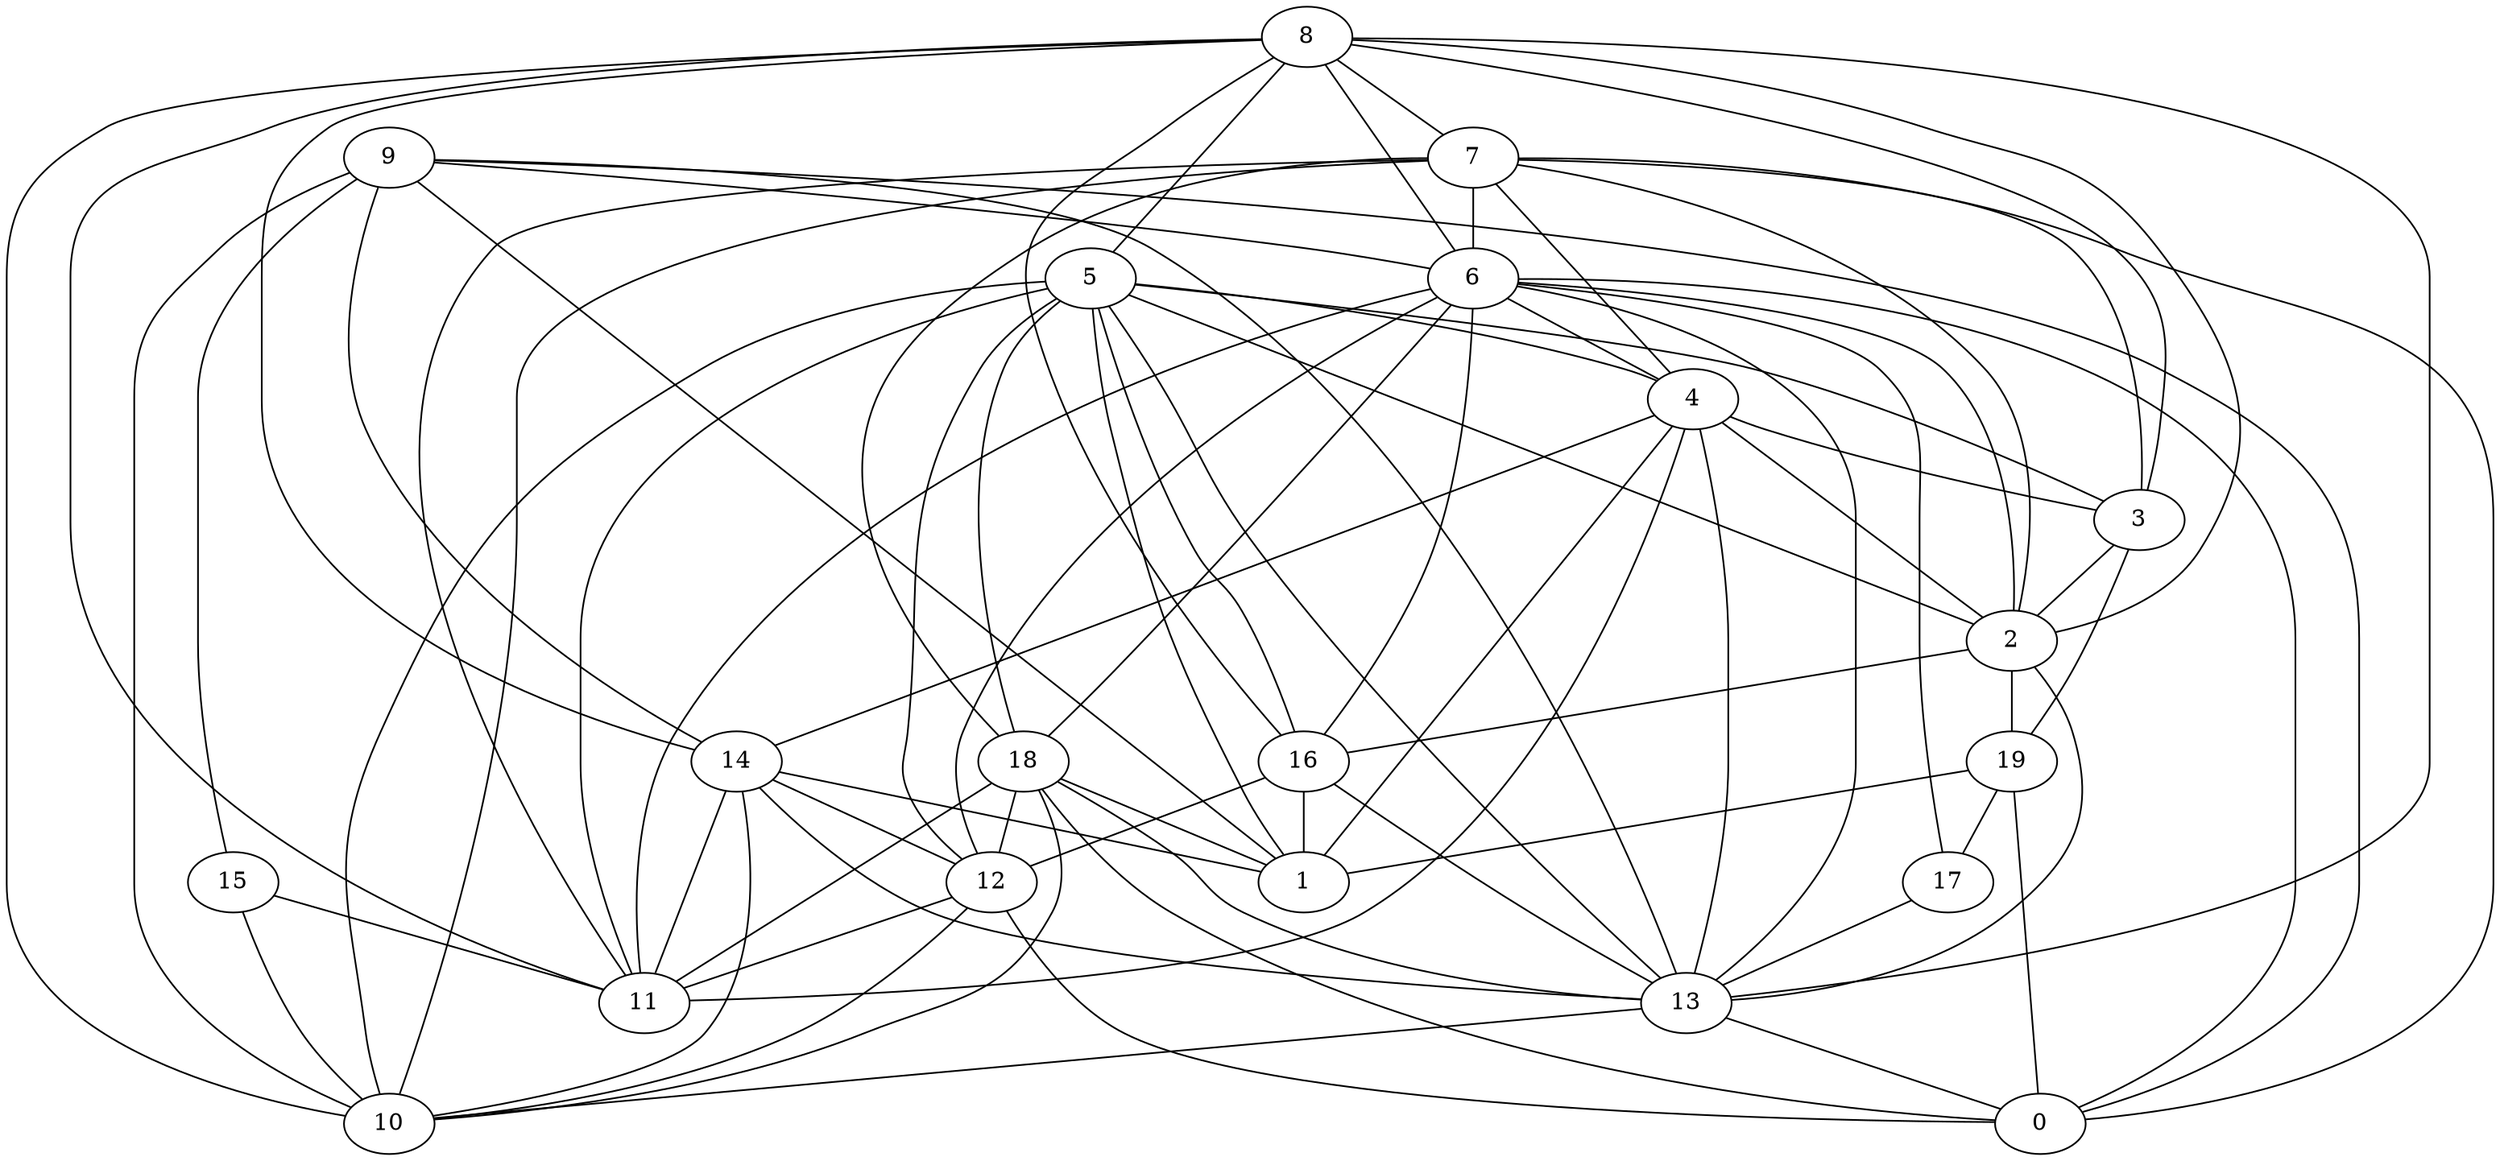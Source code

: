 digraph GG_graph {

subgraph G_graph {
edge [color = black]
"2" -> "19" [dir = none]
"2" -> "13" [dir = none]
"19" -> "17" [dir = none]
"19" -> "0" [dir = none]
"6" -> "16" [dir = none]
"6" -> "12" [dir = none]
"6" -> "13" [dir = none]
"4" -> "11" [dir = none]
"4" -> "2" [dir = none]
"4" -> "1" [dir = none]
"5" -> "1" [dir = none]
"5" -> "11" [dir = none]
"5" -> "10" [dir = none]
"5" -> "13" [dir = none]
"9" -> "0" [dir = none]
"9" -> "1" [dir = none]
"9" -> "6" [dir = none]
"8" -> "14" [dir = none]
"8" -> "13" [dir = none]
"8" -> "3" [dir = none]
"3" -> "2" [dir = none]
"16" -> "12" [dir = none]
"12" -> "10" [dir = none]
"12" -> "0" [dir = none]
"18" -> "10" [dir = none]
"18" -> "11" [dir = none]
"15" -> "10" [dir = none]
"15" -> "11" [dir = none]
"13" -> "0" [dir = none]
"17" -> "13" [dir = none]
"7" -> "3" [dir = none]
"7" -> "11" [dir = none]
"7" -> "10" [dir = none]
"14" -> "1" [dir = none]
"14" -> "11" [dir = none]
"14" -> "12" [dir = none]
"14" -> "13" [dir = none]
"14" -> "10" [dir = none]
"5" -> "16" [dir = none]
"18" -> "1" [dir = none]
"12" -> "11" [dir = none]
"7" -> "6" [dir = none]
"4" -> "3" [dir = none]
"5" -> "2" [dir = none]
"8" -> "2" [dir = none]
"6" -> "18" [dir = none]
"6" -> "4" [dir = none]
"5" -> "4" [dir = none]
"8" -> "7" [dir = none]
"5" -> "3" [dir = none]
"6" -> "2" [dir = none]
"7" -> "18" [dir = none]
"13" -> "10" [dir = none]
"5" -> "12" [dir = none]
"18" -> "12" [dir = none]
"8" -> "5" [dir = none]
"8" -> "10" [dir = none]
"18" -> "0" [dir = none]
"3" -> "19" [dir = none]
"4" -> "13" [dir = none]
"4" -> "14" [dir = none]
"9" -> "14" [dir = none]
"7" -> "0" [dir = none]
"6" -> "11" [dir = none]
"9" -> "10" [dir = none]
"8" -> "16" [dir = none]
"18" -> "13" [dir = none]
"6" -> "0" [dir = none]
"2" -> "16" [dir = none]
"16" -> "1" [dir = none]
"7" -> "2" [dir = none]
"5" -> "18" [dir = none]
"9" -> "15" [dir = none]
"6" -> "17" [dir = none]
"8" -> "6" [dir = none]
"19" -> "1" [dir = none]
"16" -> "13" [dir = none]
"9" -> "13" [dir = none]
"8" -> "11" [dir = none]
"7" -> "4" [dir = none]
}

}
